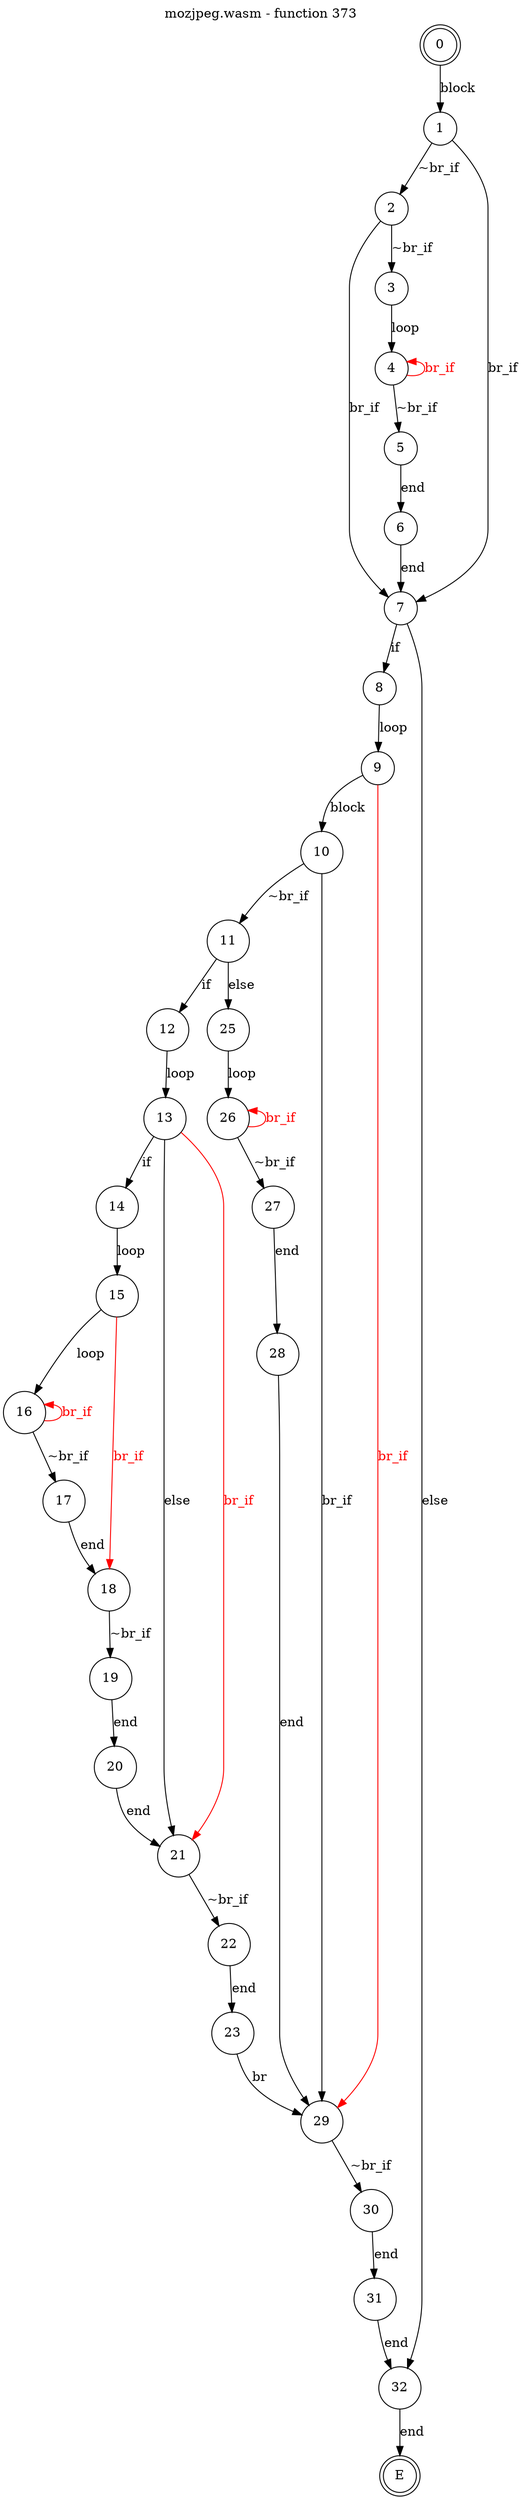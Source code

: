 digraph finite_state_machine {
    label = "mozjpeg.wasm - function 373"
    labelloc =  t
    labelfontsize = 16
    labelfontcolor = black
    labelfontname = "Helvetica"
    node [shape = doublecircle]; 0 E ;
    node [shape = circle];
    0 -> 1[label="block"];
    1 -> 2[label="~br_if"];
    1 -> 7[label="br_if"];
    2 -> 3[label="~br_if"];
    2 -> 7[label="br_if"];
    3 -> 4[label="loop"];
    4 -> 5[label="~br_if"];
    4 -> 4[color="red" dir=back fontcolor="red" label="br_if"];
    5 -> 6[label="end"];
    6 -> 7[label="end"];
    7 -> 8[label="if"];
    7 -> 32[label="else"];
    8 -> 9[label="loop"];
    9 -> 10[label="block"];
    10 -> 11[label="~br_if"];
    10 -> 29[label="br_if"];
    11 -> 12[label="if"];
    11 -> 25[label="else"];
    12 -> 13[label="loop"];
    13 -> 14[label="if"];
    13 -> 21[label="else"];
    14 -> 15[label="loop"];
    15 -> 16[label="loop"];
    16 -> 17[label="~br_if"];
    16 -> 16[color="red" dir=back fontcolor="red" label="br_if"];
    17 -> 18[label="end"];
    18 -> 19[label="~br_if"];
    18 -> 15[color="red" dir=back fontcolor="red" label="br_if"];
    19 -> 20[label="end"];
    20 -> 21[label="end"];
    21 -> 22[label="~br_if"];
    21 -> 13[color="red" dir=back fontcolor="red" label="br_if"];
    22 -> 23[label="end"];
    23 -> 29[label="br"];
    25 -> 26[label="loop"];
    26 -> 27[label="~br_if"];
    26 -> 26[color="red" dir=back fontcolor="red" label="br_if"];
    27 -> 28[label="end"];
    28 -> 29[label="end"];
    29 -> 30[label="~br_if"];
    29 -> 9[color="red" dir=back fontcolor="red" label="br_if"];
    30 -> 31[label="end"];
    31 -> 32[label="end"];
    32 -> E[label="end"];
}
